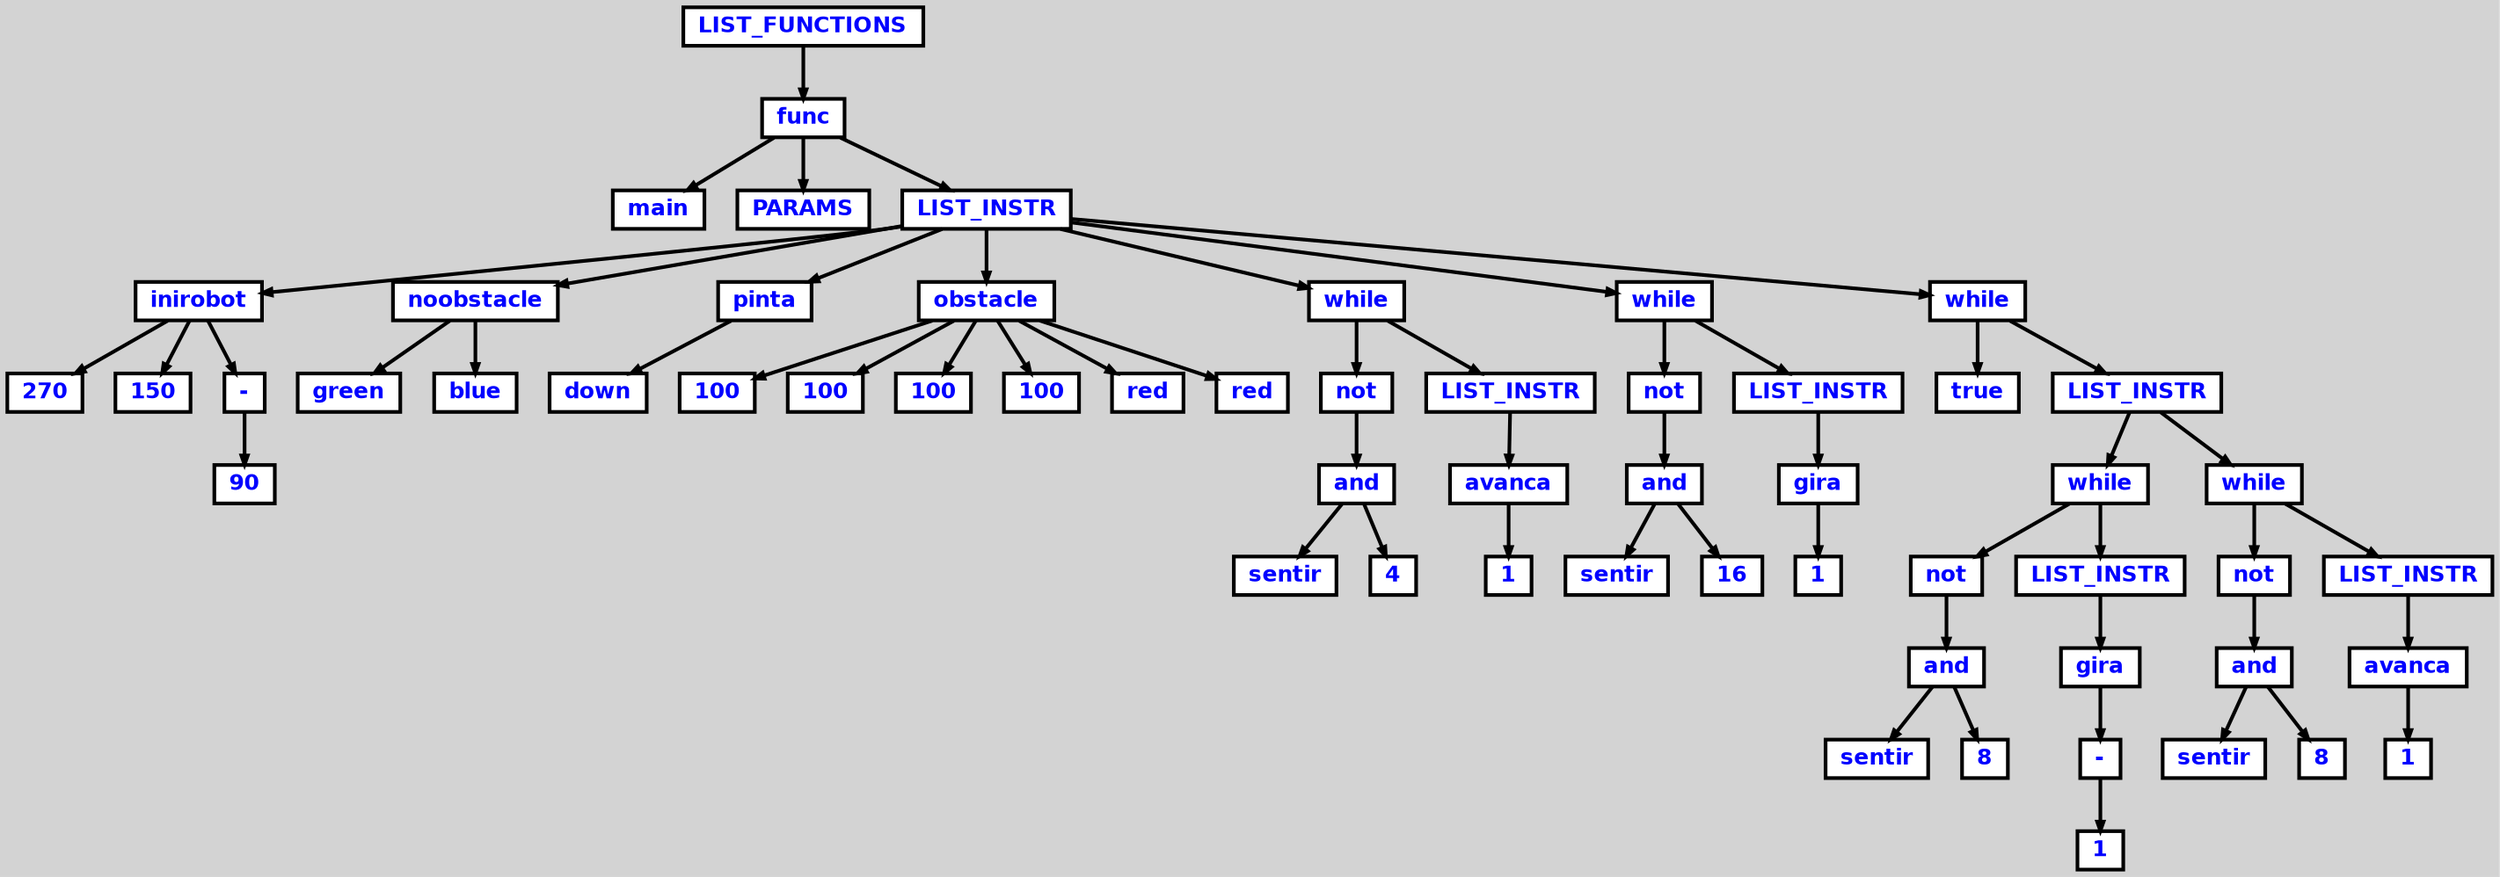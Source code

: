 digraph {

	ordering=out;
	ranksep=.4;
	bgcolor="lightgrey"; node [shape=box, fixedsize=false, fontsize=12, fontname="Helvetica-bold", fontcolor="blue"
		width=.25, height=.25, color="black", fillcolor="white", style="filled, solid, bold"];
	edge [arrowsize=.5, color="black", style="bold"]

  n0 [label="LIST_FUNCTIONS"];
  n1 [label="func"];
  n1 [label="func"];
  n2 [label="main"];
  n3 [label="PARAMS"];
  n4 [label="LIST_INSTR"];
  n4 [label="LIST_INSTR"];
  n5 [label="inirobot"];
  n5 [label="inirobot"];
  n6 [label="270"];
  n7 [label="150"];
  n8 [label="-"];
  n8 [label="-"];
  n9 [label="90"];
  n10 [label="noobstacle"];
  n10 [label="noobstacle"];
  n11 [label="green"];
  n12 [label="blue"];
  n13 [label="pinta"];
  n13 [label="pinta"];
  n14 [label="down"];
  n15 [label="obstacle"];
  n15 [label="obstacle"];
  n16 [label="100"];
  n17 [label="100"];
  n18 [label="100"];
  n19 [label="100"];
  n20 [label="red"];
  n21 [label="red"];
  n22 [label="while"];
  n22 [label="while"];
  n23 [label="not"];
  n23 [label="not"];
  n24 [label="and"];
  n24 [label="and"];
  n25 [label="sentir"];
  n26 [label="4"];
  n27 [label="LIST_INSTR"];
  n27 [label="LIST_INSTR"];
  n28 [label="avanca"];
  n28 [label="avanca"];
  n29 [label="1"];
  n30 [label="while"];
  n30 [label="while"];
  n31 [label="not"];
  n31 [label="not"];
  n32 [label="and"];
  n32 [label="and"];
  n33 [label="sentir"];
  n34 [label="16"];
  n35 [label="LIST_INSTR"];
  n35 [label="LIST_INSTR"];
  n36 [label="gira"];
  n36 [label="gira"];
  n37 [label="1"];
  n38 [label="while"];
  n38 [label="while"];
  n39 [label="true"];
  n40 [label="LIST_INSTR"];
  n40 [label="LIST_INSTR"];
  n41 [label="while"];
  n41 [label="while"];
  n42 [label="not"];
  n42 [label="not"];
  n43 [label="and"];
  n43 [label="and"];
  n44 [label="sentir"];
  n45 [label="8"];
  n46 [label="LIST_INSTR"];
  n46 [label="LIST_INSTR"];
  n47 [label="gira"];
  n47 [label="gira"];
  n48 [label="-"];
  n48 [label="-"];
  n49 [label="1"];
  n50 [label="while"];
  n50 [label="while"];
  n51 [label="not"];
  n51 [label="not"];
  n52 [label="and"];
  n52 [label="and"];
  n53 [label="sentir"];
  n54 [label="8"];
  n55 [label="LIST_INSTR"];
  n55 [label="LIST_INSTR"];
  n56 [label="avanca"];
  n56 [label="avanca"];
  n57 [label="1"];

  n0 -> n1 // "LIST_FUNCTIONS" -> "func"
  n1 -> n2 // "func" -> "main"
  n1 -> n3 // "func" -> "PARAMS"
  n1 -> n4 // "func" -> "LIST_INSTR"
  n4 -> n5 // "LIST_INSTR" -> "inirobot"
  n5 -> n6 // "inirobot" -> "270"
  n5 -> n7 // "inirobot" -> "150"
  n5 -> n8 // "inirobot" -> "-"
  n8 -> n9 // "-" -> "90"
  n4 -> n10 // "LIST_INSTR" -> "noobstacle"
  n10 -> n11 // "noobstacle" -> "green"
  n10 -> n12 // "noobstacle" -> "blue"
  n4 -> n13 // "LIST_INSTR" -> "pinta"
  n13 -> n14 // "pinta" -> "down"
  n4 -> n15 // "LIST_INSTR" -> "obstacle"
  n15 -> n16 // "obstacle" -> "100"
  n15 -> n17 // "obstacle" -> "100"
  n15 -> n18 // "obstacle" -> "100"
  n15 -> n19 // "obstacle" -> "100"
  n15 -> n20 // "obstacle" -> "red"
  n15 -> n21 // "obstacle" -> "red"
  n4 -> n22 // "LIST_INSTR" -> "while"
  n22 -> n23 // "while" -> "not"
  n23 -> n24 // "not" -> "and"
  n24 -> n25 // "and" -> "sentir"
  n24 -> n26 // "and" -> "4"
  n22 -> n27 // "while" -> "LIST_INSTR"
  n27 -> n28 // "LIST_INSTR" -> "avanca"
  n28 -> n29 // "avanca" -> "1"
  n4 -> n30 // "LIST_INSTR" -> "while"
  n30 -> n31 // "while" -> "not"
  n31 -> n32 // "not" -> "and"
  n32 -> n33 // "and" -> "sentir"
  n32 -> n34 // "and" -> "16"
  n30 -> n35 // "while" -> "LIST_INSTR"
  n35 -> n36 // "LIST_INSTR" -> "gira"
  n36 -> n37 // "gira" -> "1"
  n4 -> n38 // "LIST_INSTR" -> "while"
  n38 -> n39 // "while" -> "true"
  n38 -> n40 // "while" -> "LIST_INSTR"
  n40 -> n41 // "LIST_INSTR" -> "while"
  n41 -> n42 // "while" -> "not"
  n42 -> n43 // "not" -> "and"
  n43 -> n44 // "and" -> "sentir"
  n43 -> n45 // "and" -> "8"
  n41 -> n46 // "while" -> "LIST_INSTR"
  n46 -> n47 // "LIST_INSTR" -> "gira"
  n47 -> n48 // "gira" -> "-"
  n48 -> n49 // "-" -> "1"
  n40 -> n50 // "LIST_INSTR" -> "while"
  n50 -> n51 // "while" -> "not"
  n51 -> n52 // "not" -> "and"
  n52 -> n53 // "and" -> "sentir"
  n52 -> n54 // "and" -> "8"
  n50 -> n55 // "while" -> "LIST_INSTR"
  n55 -> n56 // "LIST_INSTR" -> "avanca"
  n56 -> n57 // "avanca" -> "1"

}
